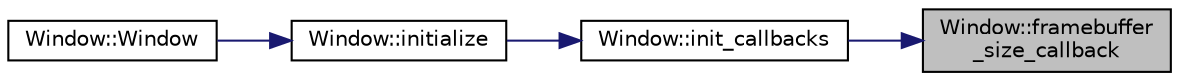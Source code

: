 digraph "Window::framebuffer_size_callback"
{
 // INTERACTIVE_SVG=YES
 // LATEX_PDF_SIZE
  bgcolor="transparent";
  edge [fontname="Helvetica",fontsize="10",labelfontname="Helvetica",labelfontsize="10"];
  node [fontname="Helvetica",fontsize="10",shape=record];
  rankdir="RL";
  Node1 [label="Window::framebuffer\l_size_callback",height=0.2,width=0.4,color="black", fillcolor="grey75", style="filled", fontcolor="black",tooltip=" "];
  Node1 -> Node2 [dir="back",color="midnightblue",fontsize="10",style="solid",fontname="Helvetica"];
  Node2 [label="Window::init_callbacks",height=0.2,width=0.4,color="black",URL="$d9/dbf/class_window.html#ab9cd23eafdebb7ae204005f4f8cd823d",tooltip=" "];
  Node2 -> Node3 [dir="back",color="midnightblue",fontsize="10",style="solid",fontname="Helvetica"];
  Node3 [label="Window::initialize",height=0.2,width=0.4,color="black",URL="$d9/dbf/class_window.html#af41be4bbed0829ef1c92dfb2c172cd1f",tooltip=" "];
  Node3 -> Node4 [dir="back",color="midnightblue",fontsize="10",style="solid",fontname="Helvetica"];
  Node4 [label="Window::Window",height=0.2,width=0.4,color="black",URL="$d9/dbf/class_window.html#a74e6087da23d3c24e9fac0245e5ec92c",tooltip=" "];
}
